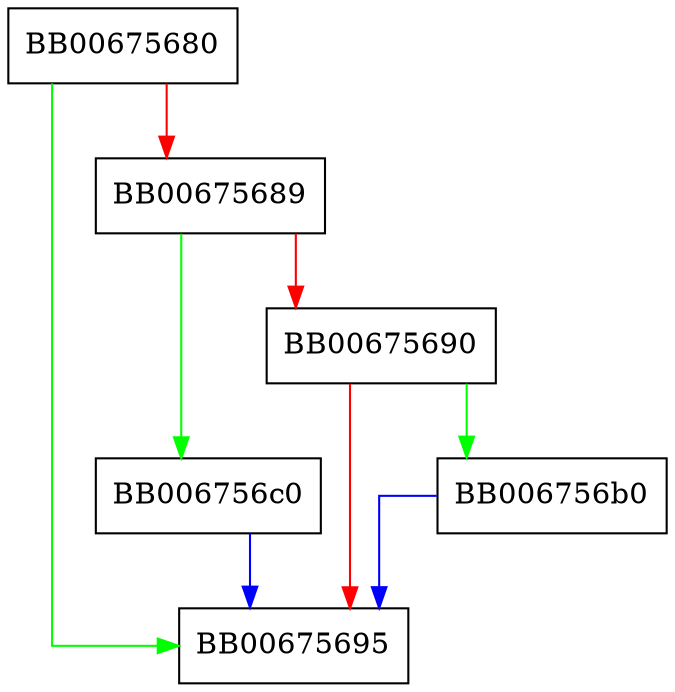 digraph X509_OBJECT_free {
  node [shape="box"];
  graph [splines=ortho];
  BB00675680 -> BB00675695 [color="green"];
  BB00675680 -> BB00675689 [color="red"];
  BB00675689 -> BB006756c0 [color="green"];
  BB00675689 -> BB00675690 [color="red"];
  BB00675690 -> BB006756b0 [color="green"];
  BB00675690 -> BB00675695 [color="red"];
  BB006756b0 -> BB00675695 [color="blue"];
  BB006756c0 -> BB00675695 [color="blue"];
}